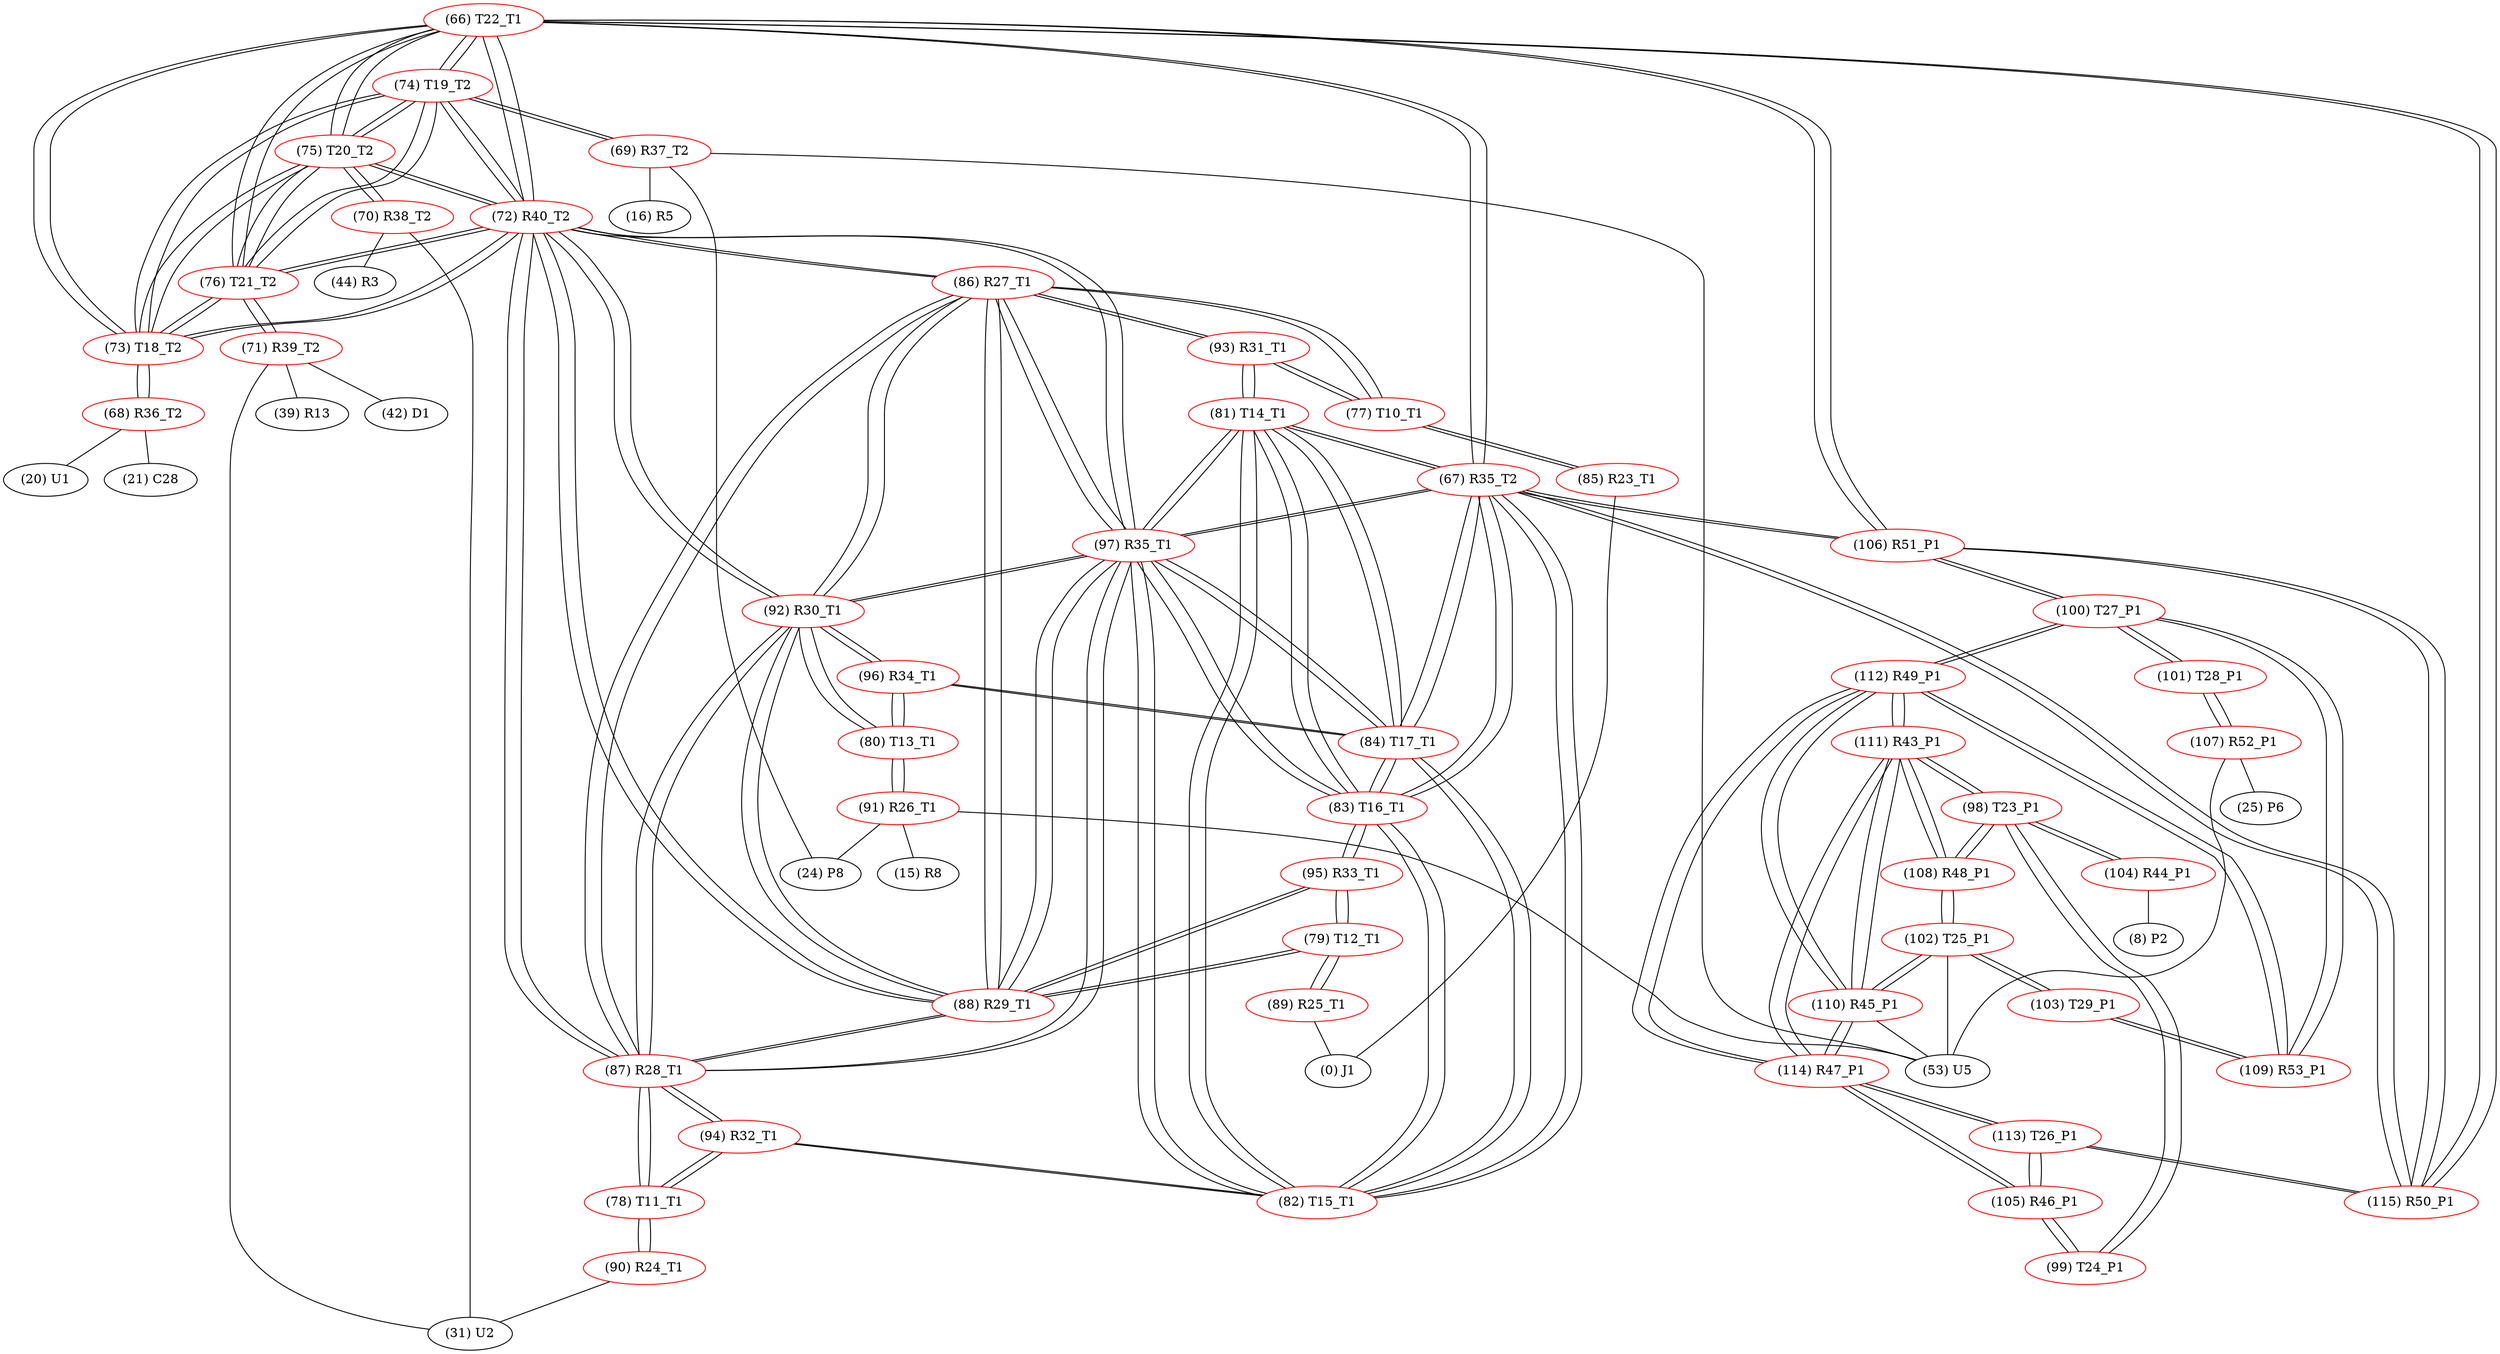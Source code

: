 graph {
	66 [label="(66) T22_T1" color=red]
	74 [label="(74) T19_T2"]
	75 [label="(75) T20_T2"]
	76 [label="(76) T21_T2"]
	73 [label="(73) T18_T2"]
	72 [label="(72) R40_T2"]
	106 [label="(106) R51_P1"]
	115 [label="(115) R50_P1"]
	67 [label="(67) R35_T2"]
	67 [label="(67) R35_T2" color=red]
	82 [label="(82) T15_T1"]
	83 [label="(83) T16_T1"]
	81 [label="(81) T14_T1"]
	84 [label="(84) T17_T1"]
	97 [label="(97) R35_T1"]
	106 [label="(106) R51_P1"]
	115 [label="(115) R50_P1"]
	66 [label="(66) T22_T1"]
	68 [label="(68) R36_T2" color=red]
	20 [label="(20) U1"]
	21 [label="(21) C28"]
	73 [label="(73) T18_T2"]
	69 [label="(69) R37_T2" color=red]
	16 [label="(16) R5"]
	24 [label="(24) P8"]
	53 [label="(53) U5"]
	74 [label="(74) T19_T2"]
	70 [label="(70) R38_T2" color=red]
	44 [label="(44) R3"]
	31 [label="(31) U2"]
	75 [label="(75) T20_T2"]
	71 [label="(71) R39_T2" color=red]
	31 [label="(31) U2"]
	39 [label="(39) R13"]
	42 [label="(42) D1"]
	76 [label="(76) T21_T2"]
	72 [label="(72) R40_T2" color=red]
	74 [label="(74) T19_T2"]
	75 [label="(75) T20_T2"]
	76 [label="(76) T21_T2"]
	66 [label="(66) T22_T1"]
	73 [label="(73) T18_T2"]
	88 [label="(88) R29_T1"]
	87 [label="(87) R28_T1"]
	92 [label="(92) R30_T1"]
	86 [label="(86) R27_T1"]
	97 [label="(97) R35_T1"]
	73 [label="(73) T18_T2" color=red]
	74 [label="(74) T19_T2"]
	75 [label="(75) T20_T2"]
	76 [label="(76) T21_T2"]
	66 [label="(66) T22_T1"]
	72 [label="(72) R40_T2"]
	68 [label="(68) R36_T2"]
	74 [label="(74) T19_T2" color=red]
	75 [label="(75) T20_T2"]
	76 [label="(76) T21_T2"]
	66 [label="(66) T22_T1"]
	73 [label="(73) T18_T2"]
	72 [label="(72) R40_T2"]
	69 [label="(69) R37_T2"]
	75 [label="(75) T20_T2" color=red]
	74 [label="(74) T19_T2"]
	76 [label="(76) T21_T2"]
	66 [label="(66) T22_T1"]
	73 [label="(73) T18_T2"]
	72 [label="(72) R40_T2"]
	70 [label="(70) R38_T2"]
	76 [label="(76) T21_T2" color=red]
	74 [label="(74) T19_T2"]
	75 [label="(75) T20_T2"]
	66 [label="(66) T22_T1"]
	73 [label="(73) T18_T2"]
	72 [label="(72) R40_T2"]
	71 [label="(71) R39_T2"]
	77 [label="(77) T10_T1" color=red]
	85 [label="(85) R23_T1"]
	86 [label="(86) R27_T1"]
	93 [label="(93) R31_T1"]
	78 [label="(78) T11_T1" color=red]
	90 [label="(90) R24_T1"]
	94 [label="(94) R32_T1"]
	87 [label="(87) R28_T1"]
	79 [label="(79) T12_T1" color=red]
	95 [label="(95) R33_T1"]
	88 [label="(88) R29_T1"]
	89 [label="(89) R25_T1"]
	80 [label="(80) T13_T1" color=red]
	92 [label="(92) R30_T1"]
	96 [label="(96) R34_T1"]
	91 [label="(91) R26_T1"]
	81 [label="(81) T14_T1" color=red]
	82 [label="(82) T15_T1"]
	83 [label="(83) T16_T1"]
	84 [label="(84) T17_T1"]
	67 [label="(67) R35_T2"]
	97 [label="(97) R35_T1"]
	93 [label="(93) R31_T1"]
	82 [label="(82) T15_T1" color=red]
	83 [label="(83) T16_T1"]
	81 [label="(81) T14_T1"]
	84 [label="(84) T17_T1"]
	67 [label="(67) R35_T2"]
	97 [label="(97) R35_T1"]
	94 [label="(94) R32_T1"]
	83 [label="(83) T16_T1" color=red]
	82 [label="(82) T15_T1"]
	81 [label="(81) T14_T1"]
	84 [label="(84) T17_T1"]
	67 [label="(67) R35_T2"]
	97 [label="(97) R35_T1"]
	95 [label="(95) R33_T1"]
	84 [label="(84) T17_T1" color=red]
	82 [label="(82) T15_T1"]
	83 [label="(83) T16_T1"]
	81 [label="(81) T14_T1"]
	67 [label="(67) R35_T2"]
	97 [label="(97) R35_T1"]
	96 [label="(96) R34_T1"]
	85 [label="(85) R23_T1" color=red]
	0 [label="(0) J1"]
	77 [label="(77) T10_T1"]
	86 [label="(86) R27_T1" color=red]
	72 [label="(72) R40_T2"]
	88 [label="(88) R29_T1"]
	87 [label="(87) R28_T1"]
	92 [label="(92) R30_T1"]
	97 [label="(97) R35_T1"]
	77 [label="(77) T10_T1"]
	93 [label="(93) R31_T1"]
	87 [label="(87) R28_T1" color=red]
	72 [label="(72) R40_T2"]
	88 [label="(88) R29_T1"]
	92 [label="(92) R30_T1"]
	86 [label="(86) R27_T1"]
	97 [label="(97) R35_T1"]
	94 [label="(94) R32_T1"]
	78 [label="(78) T11_T1"]
	88 [label="(88) R29_T1" color=red]
	72 [label="(72) R40_T2"]
	87 [label="(87) R28_T1"]
	92 [label="(92) R30_T1"]
	86 [label="(86) R27_T1"]
	97 [label="(97) R35_T1"]
	95 [label="(95) R33_T1"]
	79 [label="(79) T12_T1"]
	89 [label="(89) R25_T1" color=red]
	0 [label="(0) J1"]
	79 [label="(79) T12_T1"]
	90 [label="(90) R24_T1" color=red]
	31 [label="(31) U2"]
	78 [label="(78) T11_T1"]
	91 [label="(91) R26_T1" color=red]
	53 [label="(53) U5"]
	15 [label="(15) R8"]
	24 [label="(24) P8"]
	80 [label="(80) T13_T1"]
	92 [label="(92) R30_T1" color=red]
	72 [label="(72) R40_T2"]
	88 [label="(88) R29_T1"]
	87 [label="(87) R28_T1"]
	86 [label="(86) R27_T1"]
	97 [label="(97) R35_T1"]
	96 [label="(96) R34_T1"]
	80 [label="(80) T13_T1"]
	93 [label="(93) R31_T1" color=red]
	86 [label="(86) R27_T1"]
	77 [label="(77) T10_T1"]
	81 [label="(81) T14_T1"]
	94 [label="(94) R32_T1" color=red]
	82 [label="(82) T15_T1"]
	78 [label="(78) T11_T1"]
	87 [label="(87) R28_T1"]
	95 [label="(95) R33_T1" color=red]
	83 [label="(83) T16_T1"]
	79 [label="(79) T12_T1"]
	88 [label="(88) R29_T1"]
	96 [label="(96) R34_T1" color=red]
	84 [label="(84) T17_T1"]
	92 [label="(92) R30_T1"]
	80 [label="(80) T13_T1"]
	97 [label="(97) R35_T1" color=red]
	82 [label="(82) T15_T1"]
	83 [label="(83) T16_T1"]
	81 [label="(81) T14_T1"]
	84 [label="(84) T17_T1"]
	67 [label="(67) R35_T2"]
	72 [label="(72) R40_T2"]
	88 [label="(88) R29_T1"]
	87 [label="(87) R28_T1"]
	92 [label="(92) R30_T1"]
	86 [label="(86) R27_T1"]
	98 [label="(98) T23_P1" color=red]
	108 [label="(108) R48_P1"]
	111 [label="(111) R43_P1"]
	99 [label="(99) T24_P1"]
	104 [label="(104) R44_P1"]
	99 [label="(99) T24_P1" color=red]
	105 [label="(105) R46_P1"]
	98 [label="(98) T23_P1"]
	100 [label="(100) T27_P1" color=red]
	106 [label="(106) R51_P1"]
	101 [label="(101) T28_P1"]
	109 [label="(109) R53_P1"]
	112 [label="(112) R49_P1"]
	101 [label="(101) T28_P1" color=red]
	107 [label="(107) R52_P1"]
	100 [label="(100) T27_P1"]
	102 [label="(102) T25_P1" color=red]
	103 [label="(103) T29_P1"]
	108 [label="(108) R48_P1"]
	110 [label="(110) R45_P1"]
	53 [label="(53) U5"]
	103 [label="(103) T29_P1" color=red]
	102 [label="(102) T25_P1"]
	109 [label="(109) R53_P1"]
	104 [label="(104) R44_P1" color=red]
	8 [label="(8) P2"]
	98 [label="(98) T23_P1"]
	105 [label="(105) R46_P1" color=red]
	113 [label="(113) T26_P1"]
	114 [label="(114) R47_P1"]
	99 [label="(99) T24_P1"]
	106 [label="(106) R51_P1" color=red]
	100 [label="(100) T27_P1"]
	115 [label="(115) R50_P1"]
	66 [label="(66) T22_T1"]
	67 [label="(67) R35_T2"]
	107 [label="(107) R52_P1" color=red]
	25 [label="(25) P6"]
	53 [label="(53) U5"]
	101 [label="(101) T28_P1"]
	108 [label="(108) R48_P1" color=red]
	102 [label="(102) T25_P1"]
	98 [label="(98) T23_P1"]
	111 [label="(111) R43_P1"]
	109 [label="(109) R53_P1" color=red]
	103 [label="(103) T29_P1"]
	100 [label="(100) T27_P1"]
	112 [label="(112) R49_P1"]
	110 [label="(110) R45_P1" color=red]
	114 [label="(114) R47_P1"]
	111 [label="(111) R43_P1"]
	112 [label="(112) R49_P1"]
	102 [label="(102) T25_P1"]
	53 [label="(53) U5"]
	111 [label="(111) R43_P1" color=red]
	108 [label="(108) R48_P1"]
	98 [label="(98) T23_P1"]
	114 [label="(114) R47_P1"]
	110 [label="(110) R45_P1"]
	112 [label="(112) R49_P1"]
	112 [label="(112) R49_P1" color=red]
	114 [label="(114) R47_P1"]
	110 [label="(110) R45_P1"]
	111 [label="(111) R43_P1"]
	100 [label="(100) T27_P1"]
	109 [label="(109) R53_P1"]
	113 [label="(113) T26_P1" color=red]
	115 [label="(115) R50_P1"]
	105 [label="(105) R46_P1"]
	114 [label="(114) R47_P1"]
	114 [label="(114) R47_P1" color=red]
	110 [label="(110) R45_P1"]
	111 [label="(111) R43_P1"]
	112 [label="(112) R49_P1"]
	113 [label="(113) T26_P1"]
	105 [label="(105) R46_P1"]
	115 [label="(115) R50_P1" color=red]
	113 [label="(113) T26_P1"]
	106 [label="(106) R51_P1"]
	66 [label="(66) T22_T1"]
	67 [label="(67) R35_T2"]
	66 -- 74
	66 -- 75
	66 -- 76
	66 -- 73
	66 -- 72
	66 -- 106
	66 -- 115
	66 -- 67
	67 -- 82
	67 -- 83
	67 -- 81
	67 -- 84
	67 -- 97
	67 -- 106
	67 -- 115
	67 -- 66
	68 -- 20
	68 -- 21
	68 -- 73
	69 -- 16
	69 -- 24
	69 -- 53
	69 -- 74
	70 -- 44
	70 -- 31
	70 -- 75
	71 -- 31
	71 -- 39
	71 -- 42
	71 -- 76
	72 -- 74
	72 -- 75
	72 -- 76
	72 -- 66
	72 -- 73
	72 -- 88
	72 -- 87
	72 -- 92
	72 -- 86
	72 -- 97
	73 -- 74
	73 -- 75
	73 -- 76
	73 -- 66
	73 -- 72
	73 -- 68
	74 -- 75
	74 -- 76
	74 -- 66
	74 -- 73
	74 -- 72
	74 -- 69
	75 -- 74
	75 -- 76
	75 -- 66
	75 -- 73
	75 -- 72
	75 -- 70
	76 -- 74
	76 -- 75
	76 -- 66
	76 -- 73
	76 -- 72
	76 -- 71
	77 -- 85
	77 -- 86
	77 -- 93
	78 -- 90
	78 -- 94
	78 -- 87
	79 -- 95
	79 -- 88
	79 -- 89
	80 -- 92
	80 -- 96
	80 -- 91
	81 -- 82
	81 -- 83
	81 -- 84
	81 -- 67
	81 -- 97
	81 -- 93
	82 -- 83
	82 -- 81
	82 -- 84
	82 -- 67
	82 -- 97
	82 -- 94
	83 -- 82
	83 -- 81
	83 -- 84
	83 -- 67
	83 -- 97
	83 -- 95
	84 -- 82
	84 -- 83
	84 -- 81
	84 -- 67
	84 -- 97
	84 -- 96
	85 -- 0
	85 -- 77
	86 -- 72
	86 -- 88
	86 -- 87
	86 -- 92
	86 -- 97
	86 -- 77
	86 -- 93
	87 -- 72
	87 -- 88
	87 -- 92
	87 -- 86
	87 -- 97
	87 -- 94
	87 -- 78
	88 -- 72
	88 -- 87
	88 -- 92
	88 -- 86
	88 -- 97
	88 -- 95
	88 -- 79
	89 -- 0
	89 -- 79
	90 -- 31
	90 -- 78
	91 -- 53
	91 -- 15
	91 -- 24
	91 -- 80
	92 -- 72
	92 -- 88
	92 -- 87
	92 -- 86
	92 -- 97
	92 -- 96
	92 -- 80
	93 -- 86
	93 -- 77
	93 -- 81
	94 -- 82
	94 -- 78
	94 -- 87
	95 -- 83
	95 -- 79
	95 -- 88
	96 -- 84
	96 -- 92
	96 -- 80
	97 -- 82
	97 -- 83
	97 -- 81
	97 -- 84
	97 -- 67
	97 -- 72
	97 -- 88
	97 -- 87
	97 -- 92
	97 -- 86
	98 -- 108
	98 -- 111
	98 -- 99
	98 -- 104
	99 -- 105
	99 -- 98
	100 -- 106
	100 -- 101
	100 -- 109
	100 -- 112
	101 -- 107
	101 -- 100
	102 -- 103
	102 -- 108
	102 -- 110
	102 -- 53
	103 -- 102
	103 -- 109
	104 -- 8
	104 -- 98
	105 -- 113
	105 -- 114
	105 -- 99
	106 -- 100
	106 -- 115
	106 -- 66
	106 -- 67
	107 -- 25
	107 -- 53
	107 -- 101
	108 -- 102
	108 -- 98
	108 -- 111
	109 -- 103
	109 -- 100
	109 -- 112
	110 -- 114
	110 -- 111
	110 -- 112
	110 -- 102
	110 -- 53
	111 -- 108
	111 -- 98
	111 -- 114
	111 -- 110
	111 -- 112
	112 -- 114
	112 -- 110
	112 -- 111
	112 -- 100
	112 -- 109
	113 -- 115
	113 -- 105
	113 -- 114
	114 -- 110
	114 -- 111
	114 -- 112
	114 -- 113
	114 -- 105
	115 -- 113
	115 -- 106
	115 -- 66
	115 -- 67
}
